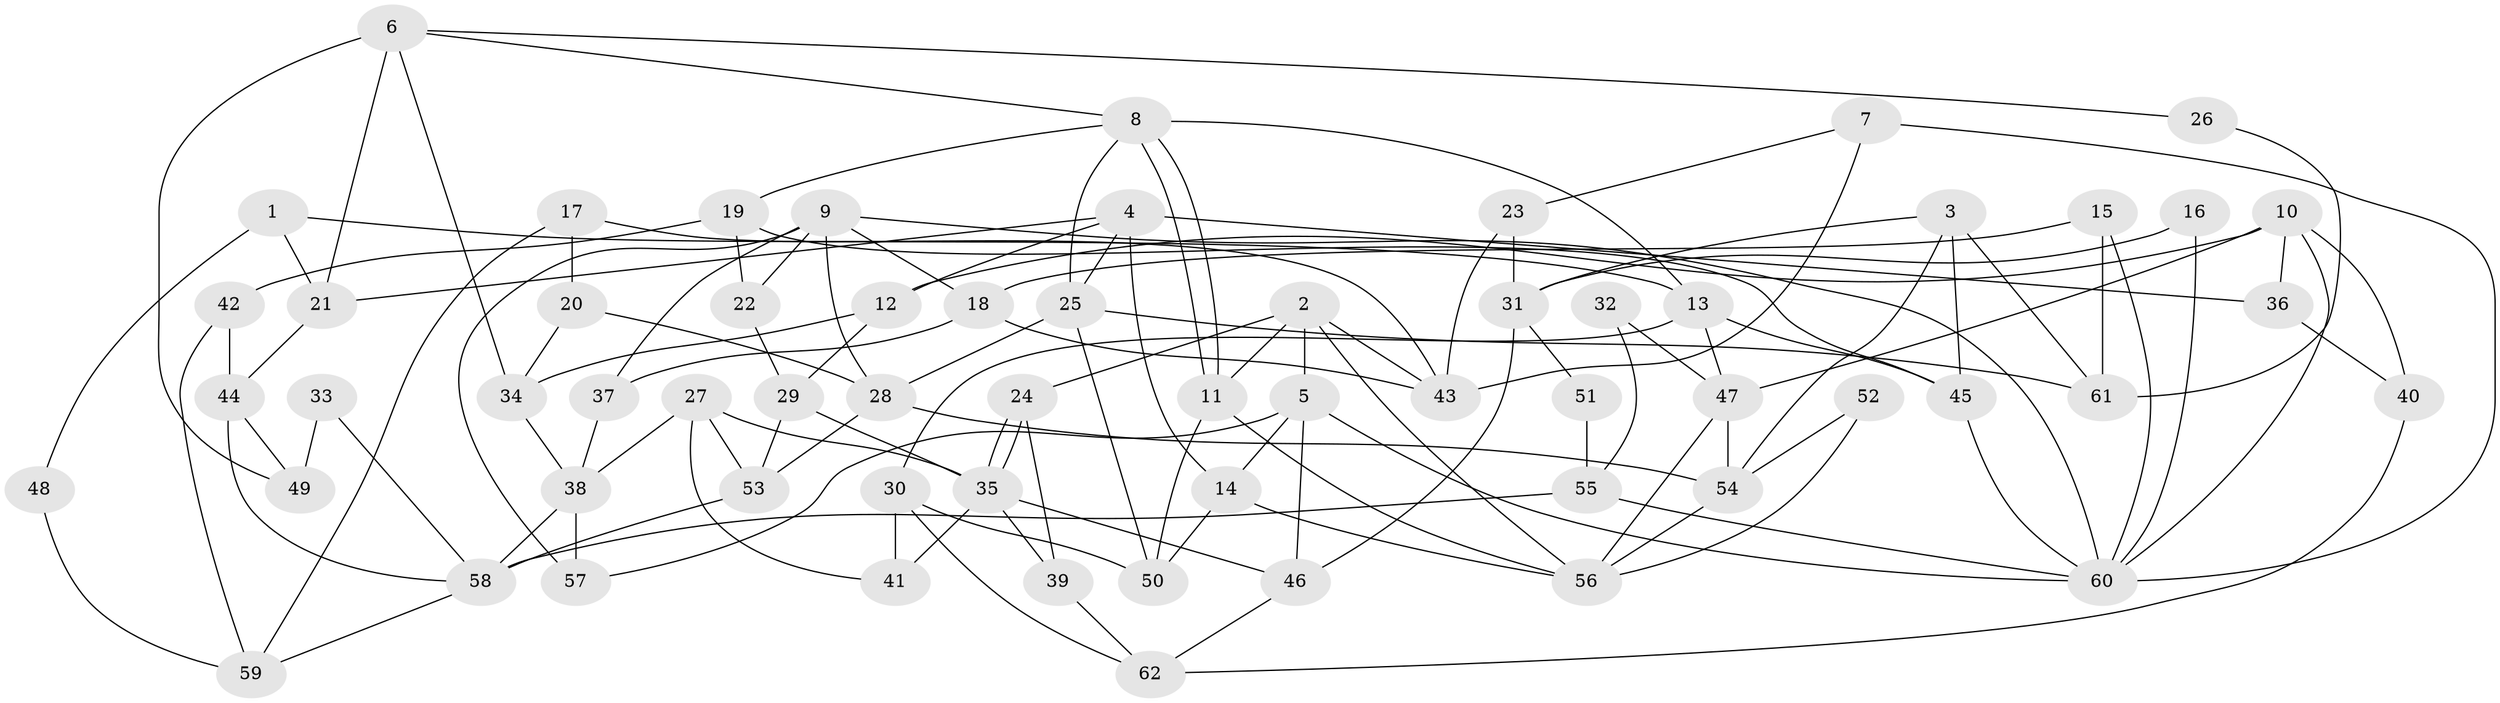 // Generated by graph-tools (version 1.1) at 2025/11/02/27/25 16:11:19]
// undirected, 62 vertices, 124 edges
graph export_dot {
graph [start="1"]
  node [color=gray90,style=filled];
  1;
  2;
  3;
  4;
  5;
  6;
  7;
  8;
  9;
  10;
  11;
  12;
  13;
  14;
  15;
  16;
  17;
  18;
  19;
  20;
  21;
  22;
  23;
  24;
  25;
  26;
  27;
  28;
  29;
  30;
  31;
  32;
  33;
  34;
  35;
  36;
  37;
  38;
  39;
  40;
  41;
  42;
  43;
  44;
  45;
  46;
  47;
  48;
  49;
  50;
  51;
  52;
  53;
  54;
  55;
  56;
  57;
  58;
  59;
  60;
  61;
  62;
  1 -- 21;
  1 -- 13;
  1 -- 48;
  2 -- 11;
  2 -- 24;
  2 -- 5;
  2 -- 43;
  2 -- 56;
  3 -- 54;
  3 -- 61;
  3 -- 31;
  3 -- 45;
  4 -- 14;
  4 -- 12;
  4 -- 21;
  4 -- 25;
  4 -- 36;
  5 -- 60;
  5 -- 14;
  5 -- 46;
  5 -- 57;
  6 -- 34;
  6 -- 8;
  6 -- 21;
  6 -- 26;
  6 -- 49;
  7 -- 23;
  7 -- 43;
  7 -- 60;
  8 -- 25;
  8 -- 11;
  8 -- 11;
  8 -- 13;
  8 -- 19;
  9 -- 60;
  9 -- 28;
  9 -- 18;
  9 -- 22;
  9 -- 37;
  9 -- 57;
  10 -- 40;
  10 -- 47;
  10 -- 12;
  10 -- 36;
  10 -- 60;
  11 -- 56;
  11 -- 50;
  12 -- 29;
  12 -- 34;
  13 -- 45;
  13 -- 30;
  13 -- 47;
  14 -- 50;
  14 -- 56;
  15 -- 18;
  15 -- 60;
  15 -- 61;
  16 -- 31;
  16 -- 60;
  17 -- 43;
  17 -- 20;
  17 -- 59;
  18 -- 37;
  18 -- 43;
  19 -- 45;
  19 -- 22;
  19 -- 42;
  20 -- 28;
  20 -- 34;
  21 -- 44;
  22 -- 29;
  23 -- 43;
  23 -- 31;
  24 -- 35;
  24 -- 35;
  24 -- 39;
  25 -- 50;
  25 -- 28;
  25 -- 61;
  26 -- 61;
  27 -- 35;
  27 -- 53;
  27 -- 38;
  27 -- 41;
  28 -- 54;
  28 -- 53;
  29 -- 53;
  29 -- 35;
  30 -- 41;
  30 -- 50;
  30 -- 62;
  31 -- 46;
  31 -- 51;
  32 -- 55;
  32 -- 47;
  33 -- 49;
  33 -- 58;
  34 -- 38;
  35 -- 39;
  35 -- 41;
  35 -- 46;
  36 -- 40;
  37 -- 38;
  38 -- 57;
  38 -- 58;
  39 -- 62;
  40 -- 62;
  42 -- 59;
  42 -- 44;
  44 -- 49;
  44 -- 58;
  45 -- 60;
  46 -- 62;
  47 -- 56;
  47 -- 54;
  48 -- 59;
  51 -- 55;
  52 -- 56;
  52 -- 54;
  53 -- 58;
  54 -- 56;
  55 -- 60;
  55 -- 58;
  58 -- 59;
}
